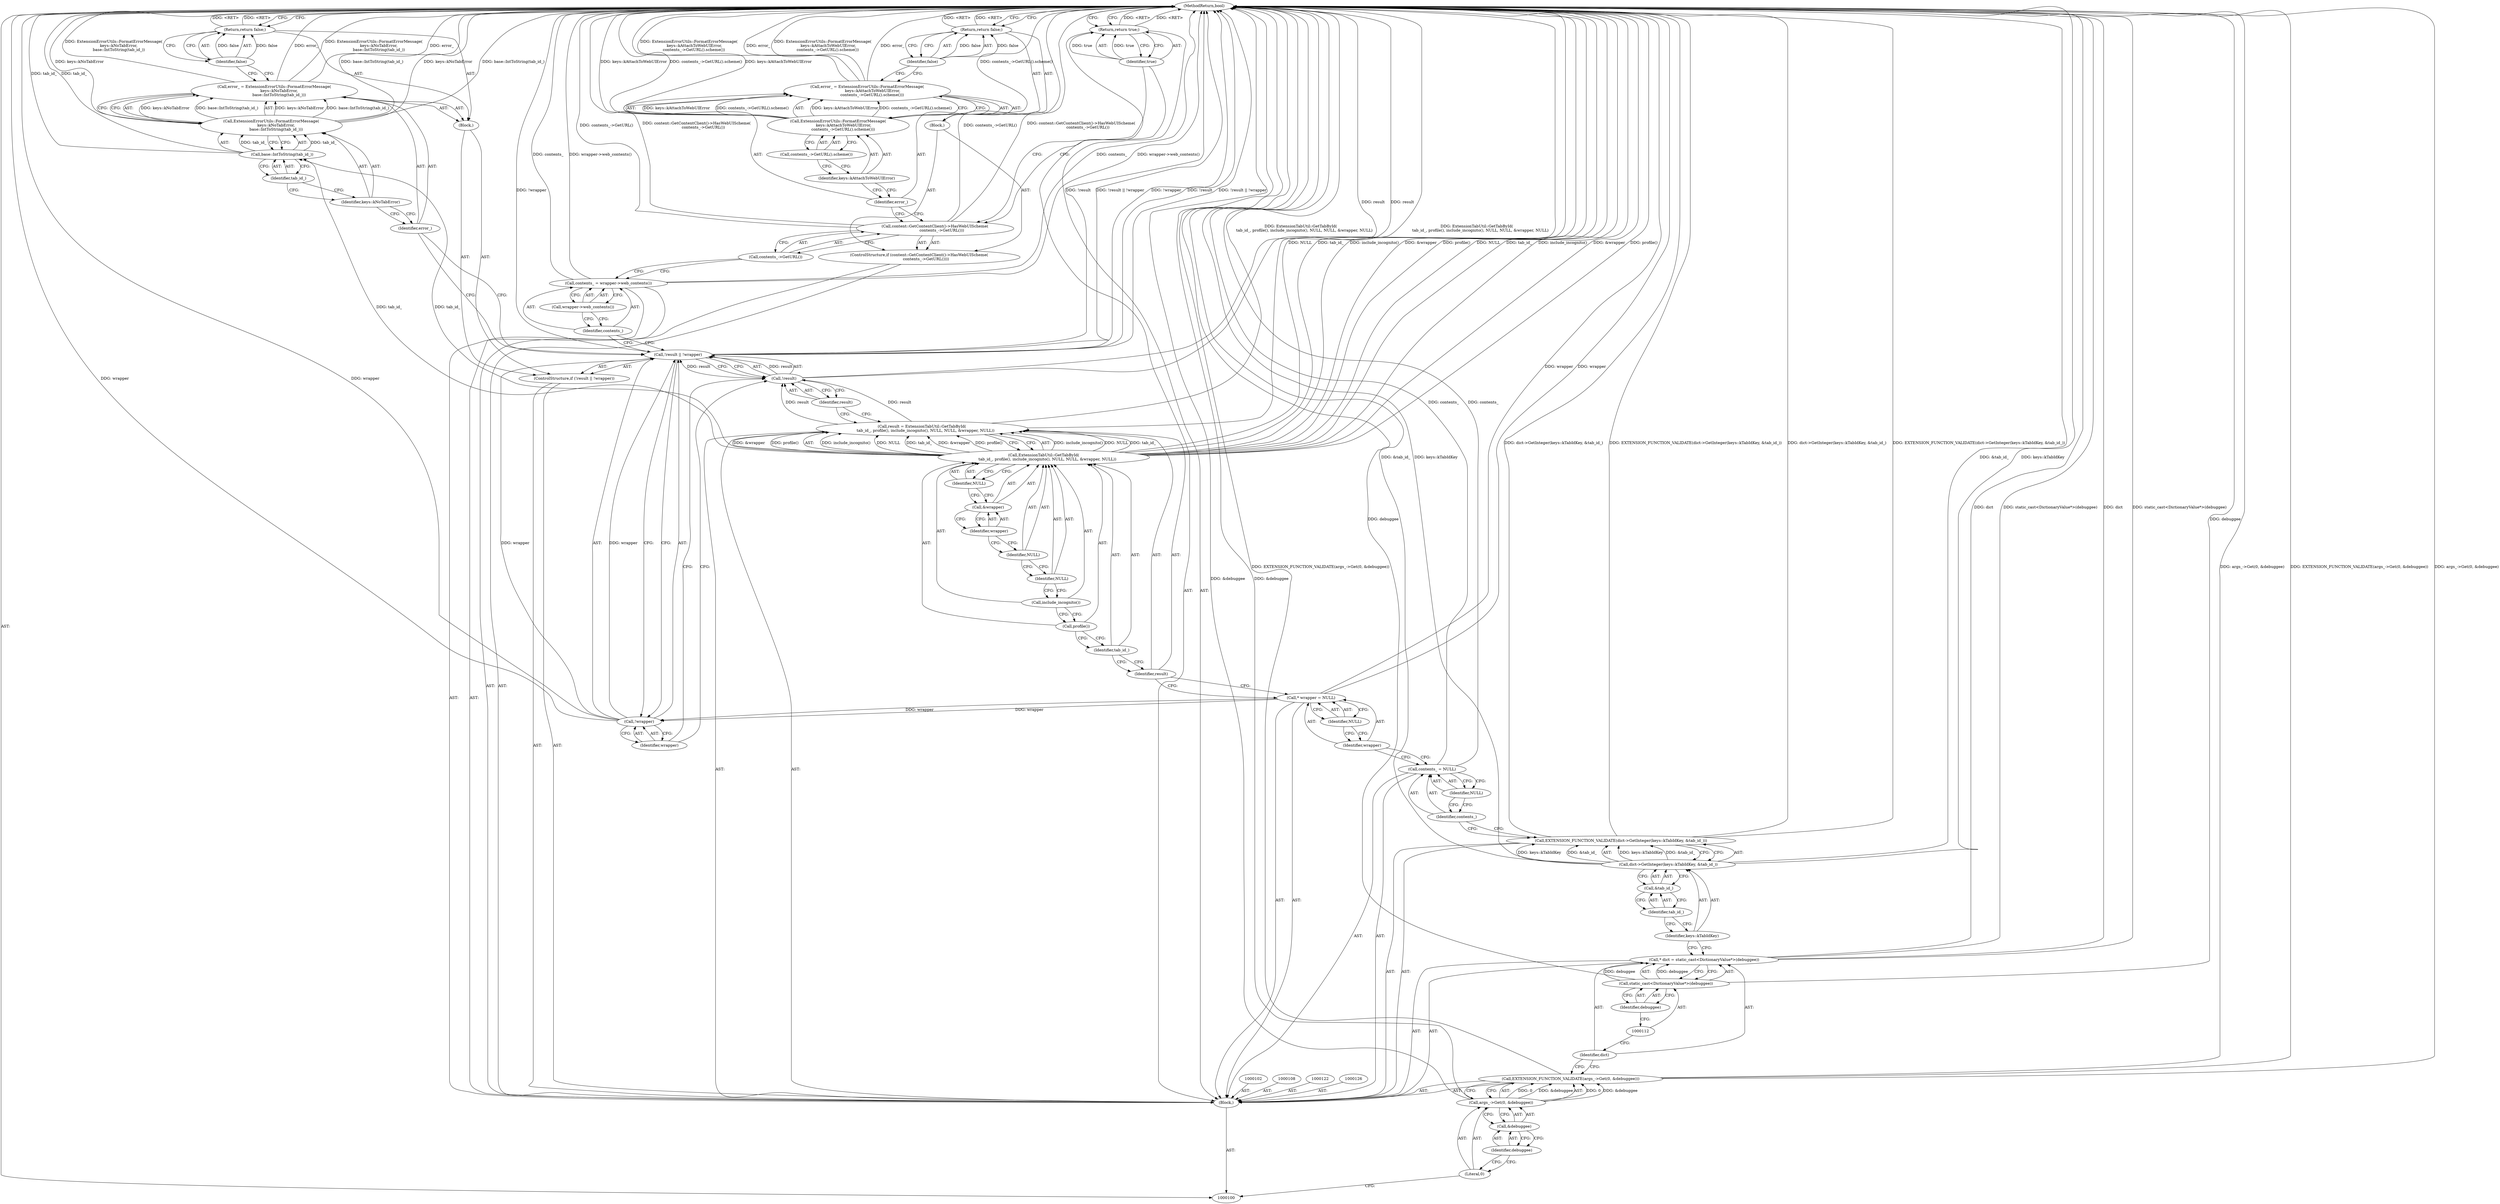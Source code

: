 digraph "0_Chrome_744c2a2d90c3c9a33c818e1ea4b7ccb5010663a0" {
"1000169" [label="(MethodReturn,bool)"];
"1000101" [label="(Block,)"];
"1000129" [label="(Call,ExtensionTabUtil::GetTabById(\n      tab_id_, profile(), include_incognito(), NULL, NULL, &wrapper, NULL))"];
"1000127" [label="(Call,result = ExtensionTabUtil::GetTabById(\n      tab_id_, profile(), include_incognito(), NULL, NULL, &wrapper, NULL))"];
"1000128" [label="(Identifier,result)"];
"1000131" [label="(Call,profile())"];
"1000132" [label="(Call,include_incognito())"];
"1000133" [label="(Identifier,NULL)"];
"1000134" [label="(Identifier,NULL)"];
"1000135" [label="(Call,&wrapper)"];
"1000130" [label="(Identifier,tab_id_)"];
"1000136" [label="(Identifier,wrapper)"];
"1000137" [label="(Identifier,NULL)"];
"1000142" [label="(Call,!wrapper)"];
"1000143" [label="(Identifier,wrapper)"];
"1000138" [label="(ControlStructure,if (!result || !wrapper))"];
"1000144" [label="(Block,)"];
"1000139" [label="(Call,!result || !wrapper)"];
"1000140" [label="(Call,!result)"];
"1000141" [label="(Identifier,result)"];
"1000147" [label="(Call,ExtensionErrorUtils::FormatErrorMessage(\n        keys::kNoTabError,\n        base::IntToString(tab_id_)))"];
"1000145" [label="(Call,error_ = ExtensionErrorUtils::FormatErrorMessage(\n        keys::kNoTabError,\n        base::IntToString(tab_id_)))"];
"1000146" [label="(Identifier,error_)"];
"1000148" [label="(Identifier,keys::kNoTabError)"];
"1000150" [label="(Identifier,tab_id_)"];
"1000149" [label="(Call,base::IntToString(tab_id_))"];
"1000152" [label="(Identifier,false)"];
"1000151" [label="(Return,return false;)"];
"1000155" [label="(Call,wrapper->web_contents())"];
"1000153" [label="(Call,contents_ = wrapper->web_contents())"];
"1000154" [label="(Identifier,contents_)"];
"1000156" [label="(ControlStructure,if (content::GetContentClient()->HasWebUIScheme(\n           contents_->GetURL())))"];
"1000157" [label="(Call,content::GetContentClient()->HasWebUIScheme(\n           contents_->GetURL()))"];
"1000158" [label="(Call,contents_->GetURL())"];
"1000159" [label="(Block,)"];
"1000162" [label="(Call,ExtensionErrorUtils::FormatErrorMessage(\n         keys::kAttachToWebUIError,\n        contents_->GetURL().scheme()))"];
"1000160" [label="(Call,error_ = ExtensionErrorUtils::FormatErrorMessage(\n         keys::kAttachToWebUIError,\n        contents_->GetURL().scheme()))"];
"1000161" [label="(Identifier,error_)"];
"1000163" [label="(Identifier,keys::kAttachToWebUIError)"];
"1000164" [label="(Call,contents_->GetURL().scheme())"];
"1000166" [label="(Identifier,false)"];
"1000165" [label="(Return,return false;)"];
"1000167" [label="(Return,return true;)"];
"1000168" [label="(Identifier,true)"];
"1000103" [label="(Call,EXTENSION_FUNCTION_VALIDATE(args_->Get(0, &debuggee)))"];
"1000104" [label="(Call,args_->Get(0, &debuggee))"];
"1000105" [label="(Literal,0)"];
"1000106" [label="(Call,&debuggee)"];
"1000107" [label="(Identifier,debuggee)"];
"1000109" [label="(Call,* dict = static_cast<DictionaryValue*>(debuggee))"];
"1000110" [label="(Identifier,dict)"];
"1000111" [label="(Call,static_cast<DictionaryValue*>(debuggee))"];
"1000113" [label="(Identifier,debuggee)"];
"1000114" [label="(Call,EXTENSION_FUNCTION_VALIDATE(dict->GetInteger(keys::kTabIdKey, &tab_id_)))"];
"1000115" [label="(Call,dict->GetInteger(keys::kTabIdKey, &tab_id_))"];
"1000116" [label="(Identifier,keys::kTabIdKey)"];
"1000117" [label="(Call,&tab_id_)"];
"1000118" [label="(Identifier,tab_id_)"];
"1000121" [label="(Identifier,NULL)"];
"1000119" [label="(Call,contents_ = NULL)"];
"1000120" [label="(Identifier,contents_)"];
"1000123" [label="(Call,* wrapper = NULL)"];
"1000124" [label="(Identifier,wrapper)"];
"1000125" [label="(Identifier,NULL)"];
"1000169" -> "1000100"  [label="AST: "];
"1000169" -> "1000151"  [label="CFG: "];
"1000169" -> "1000165"  [label="CFG: "];
"1000169" -> "1000167"  [label="CFG: "];
"1000115" -> "1000169"  [label="DDG: &tab_id_"];
"1000115" -> "1000169"  [label="DDG: keys::kTabIdKey"];
"1000139" -> "1000169"  [label="DDG: !wrapper"];
"1000139" -> "1000169"  [label="DDG: !result"];
"1000139" -> "1000169"  [label="DDG: !result || !wrapper"];
"1000157" -> "1000169"  [label="DDG: content::GetContentClient()->HasWebUIScheme(\n           contents_->GetURL())"];
"1000157" -> "1000169"  [label="DDG: contents_->GetURL()"];
"1000103" -> "1000169"  [label="DDG: args_->Get(0, &debuggee)"];
"1000103" -> "1000169"  [label="DDG: EXTENSION_FUNCTION_VALIDATE(args_->Get(0, &debuggee))"];
"1000114" -> "1000169"  [label="DDG: dict->GetInteger(keys::kTabIdKey, &tab_id_)"];
"1000114" -> "1000169"  [label="DDG: EXTENSION_FUNCTION_VALIDATE(dict->GetInteger(keys::kTabIdKey, &tab_id_))"];
"1000129" -> "1000169"  [label="DDG: NULL"];
"1000129" -> "1000169"  [label="DDG: tab_id_"];
"1000129" -> "1000169"  [label="DDG: include_incognito()"];
"1000129" -> "1000169"  [label="DDG: &wrapper"];
"1000129" -> "1000169"  [label="DDG: profile()"];
"1000153" -> "1000169"  [label="DDG: contents_"];
"1000153" -> "1000169"  [label="DDG: wrapper->web_contents()"];
"1000149" -> "1000169"  [label="DDG: tab_id_"];
"1000162" -> "1000169"  [label="DDG: contents_->GetURL().scheme()"];
"1000162" -> "1000169"  [label="DDG: keys::kAttachToWebUIError"];
"1000140" -> "1000169"  [label="DDG: result"];
"1000127" -> "1000169"  [label="DDG: ExtensionTabUtil::GetTabById(\n      tab_id_, profile(), include_incognito(), NULL, NULL, &wrapper, NULL)"];
"1000147" -> "1000169"  [label="DDG: base::IntToString(tab_id_)"];
"1000147" -> "1000169"  [label="DDG: keys::kNoTabError"];
"1000111" -> "1000169"  [label="DDG: debuggee"];
"1000109" -> "1000169"  [label="DDG: dict"];
"1000109" -> "1000169"  [label="DDG: static_cast<DictionaryValue*>(debuggee)"];
"1000119" -> "1000169"  [label="DDG: contents_"];
"1000142" -> "1000169"  [label="DDG: wrapper"];
"1000160" -> "1000169"  [label="DDG: ExtensionErrorUtils::FormatErrorMessage(\n         keys::kAttachToWebUIError,\n        contents_->GetURL().scheme())"];
"1000160" -> "1000169"  [label="DDG: error_"];
"1000145" -> "1000169"  [label="DDG: error_"];
"1000145" -> "1000169"  [label="DDG: ExtensionErrorUtils::FormatErrorMessage(\n        keys::kNoTabError,\n        base::IntToString(tab_id_))"];
"1000104" -> "1000169"  [label="DDG: &debuggee"];
"1000123" -> "1000169"  [label="DDG: wrapper"];
"1000165" -> "1000169"  [label="DDG: <RET>"];
"1000151" -> "1000169"  [label="DDG: <RET>"];
"1000167" -> "1000169"  [label="DDG: <RET>"];
"1000101" -> "1000100"  [label="AST: "];
"1000102" -> "1000101"  [label="AST: "];
"1000103" -> "1000101"  [label="AST: "];
"1000108" -> "1000101"  [label="AST: "];
"1000109" -> "1000101"  [label="AST: "];
"1000114" -> "1000101"  [label="AST: "];
"1000119" -> "1000101"  [label="AST: "];
"1000122" -> "1000101"  [label="AST: "];
"1000123" -> "1000101"  [label="AST: "];
"1000126" -> "1000101"  [label="AST: "];
"1000127" -> "1000101"  [label="AST: "];
"1000138" -> "1000101"  [label="AST: "];
"1000153" -> "1000101"  [label="AST: "];
"1000156" -> "1000101"  [label="AST: "];
"1000167" -> "1000101"  [label="AST: "];
"1000129" -> "1000127"  [label="AST: "];
"1000129" -> "1000137"  [label="CFG: "];
"1000130" -> "1000129"  [label="AST: "];
"1000131" -> "1000129"  [label="AST: "];
"1000132" -> "1000129"  [label="AST: "];
"1000133" -> "1000129"  [label="AST: "];
"1000134" -> "1000129"  [label="AST: "];
"1000135" -> "1000129"  [label="AST: "];
"1000137" -> "1000129"  [label="AST: "];
"1000127" -> "1000129"  [label="CFG: "];
"1000129" -> "1000169"  [label="DDG: NULL"];
"1000129" -> "1000169"  [label="DDG: tab_id_"];
"1000129" -> "1000169"  [label="DDG: include_incognito()"];
"1000129" -> "1000169"  [label="DDG: &wrapper"];
"1000129" -> "1000169"  [label="DDG: profile()"];
"1000129" -> "1000127"  [label="DDG: include_incognito()"];
"1000129" -> "1000127"  [label="DDG: NULL"];
"1000129" -> "1000127"  [label="DDG: tab_id_"];
"1000129" -> "1000127"  [label="DDG: &wrapper"];
"1000129" -> "1000127"  [label="DDG: profile()"];
"1000129" -> "1000149"  [label="DDG: tab_id_"];
"1000127" -> "1000101"  [label="AST: "];
"1000127" -> "1000129"  [label="CFG: "];
"1000128" -> "1000127"  [label="AST: "];
"1000129" -> "1000127"  [label="AST: "];
"1000141" -> "1000127"  [label="CFG: "];
"1000127" -> "1000169"  [label="DDG: ExtensionTabUtil::GetTabById(\n      tab_id_, profile(), include_incognito(), NULL, NULL, &wrapper, NULL)"];
"1000129" -> "1000127"  [label="DDG: include_incognito()"];
"1000129" -> "1000127"  [label="DDG: NULL"];
"1000129" -> "1000127"  [label="DDG: tab_id_"];
"1000129" -> "1000127"  [label="DDG: &wrapper"];
"1000129" -> "1000127"  [label="DDG: profile()"];
"1000127" -> "1000140"  [label="DDG: result"];
"1000128" -> "1000127"  [label="AST: "];
"1000128" -> "1000123"  [label="CFG: "];
"1000130" -> "1000128"  [label="CFG: "];
"1000131" -> "1000129"  [label="AST: "];
"1000131" -> "1000130"  [label="CFG: "];
"1000132" -> "1000131"  [label="CFG: "];
"1000132" -> "1000129"  [label="AST: "];
"1000132" -> "1000131"  [label="CFG: "];
"1000133" -> "1000132"  [label="CFG: "];
"1000133" -> "1000129"  [label="AST: "];
"1000133" -> "1000132"  [label="CFG: "];
"1000134" -> "1000133"  [label="CFG: "];
"1000134" -> "1000129"  [label="AST: "];
"1000134" -> "1000133"  [label="CFG: "];
"1000136" -> "1000134"  [label="CFG: "];
"1000135" -> "1000129"  [label="AST: "];
"1000135" -> "1000136"  [label="CFG: "];
"1000136" -> "1000135"  [label="AST: "];
"1000137" -> "1000135"  [label="CFG: "];
"1000130" -> "1000129"  [label="AST: "];
"1000130" -> "1000128"  [label="CFG: "];
"1000131" -> "1000130"  [label="CFG: "];
"1000136" -> "1000135"  [label="AST: "];
"1000136" -> "1000134"  [label="CFG: "];
"1000135" -> "1000136"  [label="CFG: "];
"1000137" -> "1000129"  [label="AST: "];
"1000137" -> "1000135"  [label="CFG: "];
"1000129" -> "1000137"  [label="CFG: "];
"1000142" -> "1000139"  [label="AST: "];
"1000142" -> "1000143"  [label="CFG: "];
"1000143" -> "1000142"  [label="AST: "];
"1000139" -> "1000142"  [label="CFG: "];
"1000142" -> "1000169"  [label="DDG: wrapper"];
"1000142" -> "1000139"  [label="DDG: wrapper"];
"1000123" -> "1000142"  [label="DDG: wrapper"];
"1000143" -> "1000142"  [label="AST: "];
"1000143" -> "1000140"  [label="CFG: "];
"1000142" -> "1000143"  [label="CFG: "];
"1000138" -> "1000101"  [label="AST: "];
"1000139" -> "1000138"  [label="AST: "];
"1000144" -> "1000138"  [label="AST: "];
"1000144" -> "1000138"  [label="AST: "];
"1000145" -> "1000144"  [label="AST: "];
"1000151" -> "1000144"  [label="AST: "];
"1000139" -> "1000138"  [label="AST: "];
"1000139" -> "1000140"  [label="CFG: "];
"1000139" -> "1000142"  [label="CFG: "];
"1000140" -> "1000139"  [label="AST: "];
"1000142" -> "1000139"  [label="AST: "];
"1000146" -> "1000139"  [label="CFG: "];
"1000154" -> "1000139"  [label="CFG: "];
"1000139" -> "1000169"  [label="DDG: !wrapper"];
"1000139" -> "1000169"  [label="DDG: !result"];
"1000139" -> "1000169"  [label="DDG: !result || !wrapper"];
"1000140" -> "1000139"  [label="DDG: result"];
"1000142" -> "1000139"  [label="DDG: wrapper"];
"1000140" -> "1000139"  [label="AST: "];
"1000140" -> "1000141"  [label="CFG: "];
"1000141" -> "1000140"  [label="AST: "];
"1000143" -> "1000140"  [label="CFG: "];
"1000139" -> "1000140"  [label="CFG: "];
"1000140" -> "1000169"  [label="DDG: result"];
"1000140" -> "1000139"  [label="DDG: result"];
"1000127" -> "1000140"  [label="DDG: result"];
"1000141" -> "1000140"  [label="AST: "];
"1000141" -> "1000127"  [label="CFG: "];
"1000140" -> "1000141"  [label="CFG: "];
"1000147" -> "1000145"  [label="AST: "];
"1000147" -> "1000149"  [label="CFG: "];
"1000148" -> "1000147"  [label="AST: "];
"1000149" -> "1000147"  [label="AST: "];
"1000145" -> "1000147"  [label="CFG: "];
"1000147" -> "1000169"  [label="DDG: base::IntToString(tab_id_)"];
"1000147" -> "1000169"  [label="DDG: keys::kNoTabError"];
"1000147" -> "1000145"  [label="DDG: keys::kNoTabError"];
"1000147" -> "1000145"  [label="DDG: base::IntToString(tab_id_)"];
"1000149" -> "1000147"  [label="DDG: tab_id_"];
"1000145" -> "1000144"  [label="AST: "];
"1000145" -> "1000147"  [label="CFG: "];
"1000146" -> "1000145"  [label="AST: "];
"1000147" -> "1000145"  [label="AST: "];
"1000152" -> "1000145"  [label="CFG: "];
"1000145" -> "1000169"  [label="DDG: error_"];
"1000145" -> "1000169"  [label="DDG: ExtensionErrorUtils::FormatErrorMessage(\n        keys::kNoTabError,\n        base::IntToString(tab_id_))"];
"1000147" -> "1000145"  [label="DDG: keys::kNoTabError"];
"1000147" -> "1000145"  [label="DDG: base::IntToString(tab_id_)"];
"1000146" -> "1000145"  [label="AST: "];
"1000146" -> "1000139"  [label="CFG: "];
"1000148" -> "1000146"  [label="CFG: "];
"1000148" -> "1000147"  [label="AST: "];
"1000148" -> "1000146"  [label="CFG: "];
"1000150" -> "1000148"  [label="CFG: "];
"1000150" -> "1000149"  [label="AST: "];
"1000150" -> "1000148"  [label="CFG: "];
"1000149" -> "1000150"  [label="CFG: "];
"1000149" -> "1000147"  [label="AST: "];
"1000149" -> "1000150"  [label="CFG: "];
"1000150" -> "1000149"  [label="AST: "];
"1000147" -> "1000149"  [label="CFG: "];
"1000149" -> "1000169"  [label="DDG: tab_id_"];
"1000149" -> "1000147"  [label="DDG: tab_id_"];
"1000129" -> "1000149"  [label="DDG: tab_id_"];
"1000152" -> "1000151"  [label="AST: "];
"1000152" -> "1000145"  [label="CFG: "];
"1000151" -> "1000152"  [label="CFG: "];
"1000152" -> "1000151"  [label="DDG: false"];
"1000151" -> "1000144"  [label="AST: "];
"1000151" -> "1000152"  [label="CFG: "];
"1000152" -> "1000151"  [label="AST: "];
"1000169" -> "1000151"  [label="CFG: "];
"1000151" -> "1000169"  [label="DDG: <RET>"];
"1000152" -> "1000151"  [label="DDG: false"];
"1000155" -> "1000153"  [label="AST: "];
"1000155" -> "1000154"  [label="CFG: "];
"1000153" -> "1000155"  [label="CFG: "];
"1000153" -> "1000101"  [label="AST: "];
"1000153" -> "1000155"  [label="CFG: "];
"1000154" -> "1000153"  [label="AST: "];
"1000155" -> "1000153"  [label="AST: "];
"1000158" -> "1000153"  [label="CFG: "];
"1000153" -> "1000169"  [label="DDG: contents_"];
"1000153" -> "1000169"  [label="DDG: wrapper->web_contents()"];
"1000154" -> "1000153"  [label="AST: "];
"1000154" -> "1000139"  [label="CFG: "];
"1000155" -> "1000154"  [label="CFG: "];
"1000156" -> "1000101"  [label="AST: "];
"1000157" -> "1000156"  [label="AST: "];
"1000159" -> "1000156"  [label="AST: "];
"1000157" -> "1000156"  [label="AST: "];
"1000157" -> "1000158"  [label="CFG: "];
"1000158" -> "1000157"  [label="AST: "];
"1000161" -> "1000157"  [label="CFG: "];
"1000168" -> "1000157"  [label="CFG: "];
"1000157" -> "1000169"  [label="DDG: content::GetContentClient()->HasWebUIScheme(\n           contents_->GetURL())"];
"1000157" -> "1000169"  [label="DDG: contents_->GetURL()"];
"1000158" -> "1000157"  [label="AST: "];
"1000158" -> "1000153"  [label="CFG: "];
"1000157" -> "1000158"  [label="CFG: "];
"1000159" -> "1000156"  [label="AST: "];
"1000160" -> "1000159"  [label="AST: "];
"1000165" -> "1000159"  [label="AST: "];
"1000162" -> "1000160"  [label="AST: "];
"1000162" -> "1000164"  [label="CFG: "];
"1000163" -> "1000162"  [label="AST: "];
"1000164" -> "1000162"  [label="AST: "];
"1000160" -> "1000162"  [label="CFG: "];
"1000162" -> "1000169"  [label="DDG: contents_->GetURL().scheme()"];
"1000162" -> "1000169"  [label="DDG: keys::kAttachToWebUIError"];
"1000162" -> "1000160"  [label="DDG: keys::kAttachToWebUIError"];
"1000162" -> "1000160"  [label="DDG: contents_->GetURL().scheme()"];
"1000160" -> "1000159"  [label="AST: "];
"1000160" -> "1000162"  [label="CFG: "];
"1000161" -> "1000160"  [label="AST: "];
"1000162" -> "1000160"  [label="AST: "];
"1000166" -> "1000160"  [label="CFG: "];
"1000160" -> "1000169"  [label="DDG: ExtensionErrorUtils::FormatErrorMessage(\n         keys::kAttachToWebUIError,\n        contents_->GetURL().scheme())"];
"1000160" -> "1000169"  [label="DDG: error_"];
"1000162" -> "1000160"  [label="DDG: keys::kAttachToWebUIError"];
"1000162" -> "1000160"  [label="DDG: contents_->GetURL().scheme()"];
"1000161" -> "1000160"  [label="AST: "];
"1000161" -> "1000157"  [label="CFG: "];
"1000163" -> "1000161"  [label="CFG: "];
"1000163" -> "1000162"  [label="AST: "];
"1000163" -> "1000161"  [label="CFG: "];
"1000164" -> "1000163"  [label="CFG: "];
"1000164" -> "1000162"  [label="AST: "];
"1000164" -> "1000163"  [label="CFG: "];
"1000162" -> "1000164"  [label="CFG: "];
"1000166" -> "1000165"  [label="AST: "];
"1000166" -> "1000160"  [label="CFG: "];
"1000165" -> "1000166"  [label="CFG: "];
"1000166" -> "1000165"  [label="DDG: false"];
"1000165" -> "1000159"  [label="AST: "];
"1000165" -> "1000166"  [label="CFG: "];
"1000166" -> "1000165"  [label="AST: "];
"1000169" -> "1000165"  [label="CFG: "];
"1000165" -> "1000169"  [label="DDG: <RET>"];
"1000166" -> "1000165"  [label="DDG: false"];
"1000167" -> "1000101"  [label="AST: "];
"1000167" -> "1000168"  [label="CFG: "];
"1000168" -> "1000167"  [label="AST: "];
"1000169" -> "1000167"  [label="CFG: "];
"1000167" -> "1000169"  [label="DDG: <RET>"];
"1000168" -> "1000167"  [label="DDG: true"];
"1000168" -> "1000167"  [label="AST: "];
"1000168" -> "1000157"  [label="CFG: "];
"1000167" -> "1000168"  [label="CFG: "];
"1000168" -> "1000167"  [label="DDG: true"];
"1000103" -> "1000101"  [label="AST: "];
"1000103" -> "1000104"  [label="CFG: "];
"1000104" -> "1000103"  [label="AST: "];
"1000110" -> "1000103"  [label="CFG: "];
"1000103" -> "1000169"  [label="DDG: args_->Get(0, &debuggee)"];
"1000103" -> "1000169"  [label="DDG: EXTENSION_FUNCTION_VALIDATE(args_->Get(0, &debuggee))"];
"1000104" -> "1000103"  [label="DDG: 0"];
"1000104" -> "1000103"  [label="DDG: &debuggee"];
"1000104" -> "1000103"  [label="AST: "];
"1000104" -> "1000106"  [label="CFG: "];
"1000105" -> "1000104"  [label="AST: "];
"1000106" -> "1000104"  [label="AST: "];
"1000103" -> "1000104"  [label="CFG: "];
"1000104" -> "1000169"  [label="DDG: &debuggee"];
"1000104" -> "1000103"  [label="DDG: 0"];
"1000104" -> "1000103"  [label="DDG: &debuggee"];
"1000105" -> "1000104"  [label="AST: "];
"1000105" -> "1000100"  [label="CFG: "];
"1000107" -> "1000105"  [label="CFG: "];
"1000106" -> "1000104"  [label="AST: "];
"1000106" -> "1000107"  [label="CFG: "];
"1000107" -> "1000106"  [label="AST: "];
"1000104" -> "1000106"  [label="CFG: "];
"1000107" -> "1000106"  [label="AST: "];
"1000107" -> "1000105"  [label="CFG: "];
"1000106" -> "1000107"  [label="CFG: "];
"1000109" -> "1000101"  [label="AST: "];
"1000109" -> "1000111"  [label="CFG: "];
"1000110" -> "1000109"  [label="AST: "];
"1000111" -> "1000109"  [label="AST: "];
"1000116" -> "1000109"  [label="CFG: "];
"1000109" -> "1000169"  [label="DDG: dict"];
"1000109" -> "1000169"  [label="DDG: static_cast<DictionaryValue*>(debuggee)"];
"1000111" -> "1000109"  [label="DDG: debuggee"];
"1000110" -> "1000109"  [label="AST: "];
"1000110" -> "1000103"  [label="CFG: "];
"1000112" -> "1000110"  [label="CFG: "];
"1000111" -> "1000109"  [label="AST: "];
"1000111" -> "1000113"  [label="CFG: "];
"1000112" -> "1000111"  [label="AST: "];
"1000113" -> "1000111"  [label="AST: "];
"1000109" -> "1000111"  [label="CFG: "];
"1000111" -> "1000169"  [label="DDG: debuggee"];
"1000111" -> "1000109"  [label="DDG: debuggee"];
"1000113" -> "1000111"  [label="AST: "];
"1000113" -> "1000112"  [label="CFG: "];
"1000111" -> "1000113"  [label="CFG: "];
"1000114" -> "1000101"  [label="AST: "];
"1000114" -> "1000115"  [label="CFG: "];
"1000115" -> "1000114"  [label="AST: "];
"1000120" -> "1000114"  [label="CFG: "];
"1000114" -> "1000169"  [label="DDG: dict->GetInteger(keys::kTabIdKey, &tab_id_)"];
"1000114" -> "1000169"  [label="DDG: EXTENSION_FUNCTION_VALIDATE(dict->GetInteger(keys::kTabIdKey, &tab_id_))"];
"1000115" -> "1000114"  [label="DDG: keys::kTabIdKey"];
"1000115" -> "1000114"  [label="DDG: &tab_id_"];
"1000115" -> "1000114"  [label="AST: "];
"1000115" -> "1000117"  [label="CFG: "];
"1000116" -> "1000115"  [label="AST: "];
"1000117" -> "1000115"  [label="AST: "];
"1000114" -> "1000115"  [label="CFG: "];
"1000115" -> "1000169"  [label="DDG: &tab_id_"];
"1000115" -> "1000169"  [label="DDG: keys::kTabIdKey"];
"1000115" -> "1000114"  [label="DDG: keys::kTabIdKey"];
"1000115" -> "1000114"  [label="DDG: &tab_id_"];
"1000116" -> "1000115"  [label="AST: "];
"1000116" -> "1000109"  [label="CFG: "];
"1000118" -> "1000116"  [label="CFG: "];
"1000117" -> "1000115"  [label="AST: "];
"1000117" -> "1000118"  [label="CFG: "];
"1000118" -> "1000117"  [label="AST: "];
"1000115" -> "1000117"  [label="CFG: "];
"1000118" -> "1000117"  [label="AST: "];
"1000118" -> "1000116"  [label="CFG: "];
"1000117" -> "1000118"  [label="CFG: "];
"1000121" -> "1000119"  [label="AST: "];
"1000121" -> "1000120"  [label="CFG: "];
"1000119" -> "1000121"  [label="CFG: "];
"1000119" -> "1000101"  [label="AST: "];
"1000119" -> "1000121"  [label="CFG: "];
"1000120" -> "1000119"  [label="AST: "];
"1000121" -> "1000119"  [label="AST: "];
"1000124" -> "1000119"  [label="CFG: "];
"1000119" -> "1000169"  [label="DDG: contents_"];
"1000120" -> "1000119"  [label="AST: "];
"1000120" -> "1000114"  [label="CFG: "];
"1000121" -> "1000120"  [label="CFG: "];
"1000123" -> "1000101"  [label="AST: "];
"1000123" -> "1000125"  [label="CFG: "];
"1000124" -> "1000123"  [label="AST: "];
"1000125" -> "1000123"  [label="AST: "];
"1000128" -> "1000123"  [label="CFG: "];
"1000123" -> "1000169"  [label="DDG: wrapper"];
"1000123" -> "1000142"  [label="DDG: wrapper"];
"1000124" -> "1000123"  [label="AST: "];
"1000124" -> "1000119"  [label="CFG: "];
"1000125" -> "1000124"  [label="CFG: "];
"1000125" -> "1000123"  [label="AST: "];
"1000125" -> "1000124"  [label="CFG: "];
"1000123" -> "1000125"  [label="CFG: "];
}
